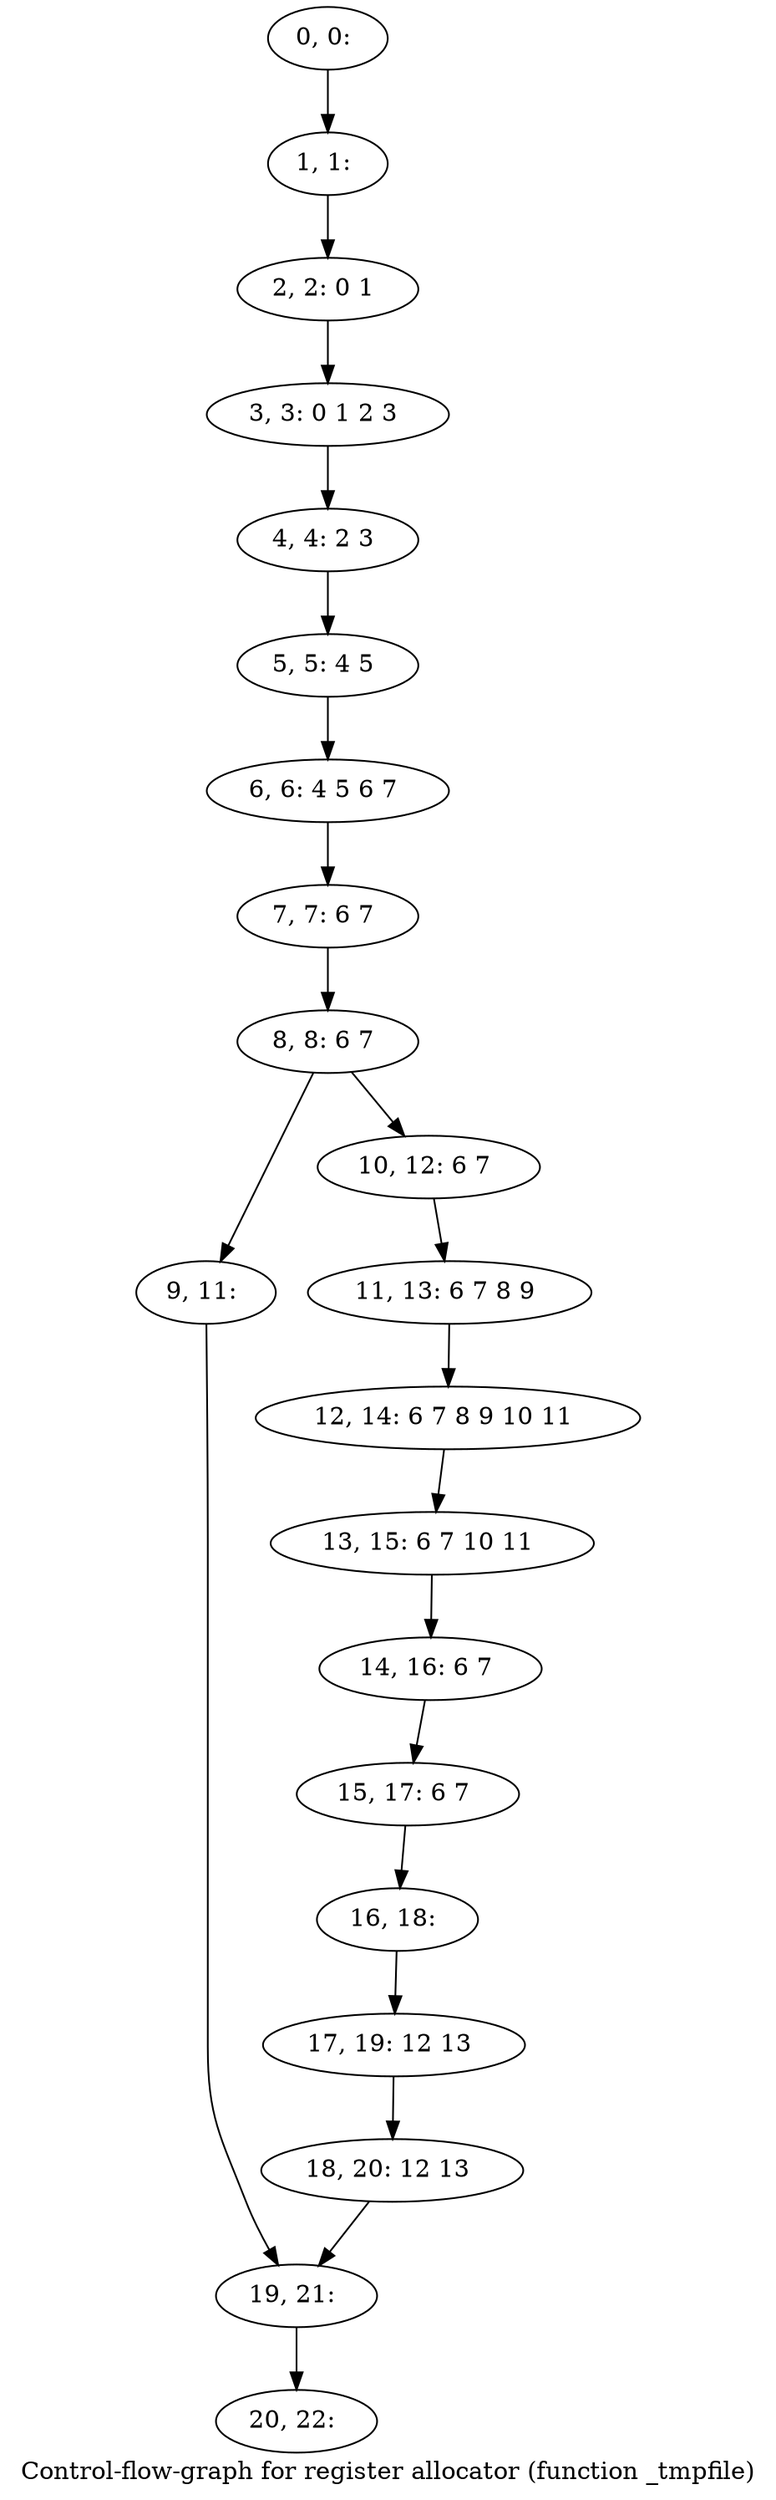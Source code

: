 digraph G {
graph [label="Control-flow-graph for register allocator (function _tmpfile)"]
0[label="0, 0: "];
1[label="1, 1: "];
2[label="2, 2: 0 1 "];
3[label="3, 3: 0 1 2 3 "];
4[label="4, 4: 2 3 "];
5[label="5, 5: 4 5 "];
6[label="6, 6: 4 5 6 7 "];
7[label="7, 7: 6 7 "];
8[label="8, 8: 6 7 "];
9[label="9, 11: "];
10[label="10, 12: 6 7 "];
11[label="11, 13: 6 7 8 9 "];
12[label="12, 14: 6 7 8 9 10 11 "];
13[label="13, 15: 6 7 10 11 "];
14[label="14, 16: 6 7 "];
15[label="15, 17: 6 7 "];
16[label="16, 18: "];
17[label="17, 19: 12 13 "];
18[label="18, 20: 12 13 "];
19[label="19, 21: "];
20[label="20, 22: "];
0->1 ;
1->2 ;
2->3 ;
3->4 ;
4->5 ;
5->6 ;
6->7 ;
7->8 ;
8->9 ;
8->10 ;
9->19 ;
10->11 ;
11->12 ;
12->13 ;
13->14 ;
14->15 ;
15->16 ;
16->17 ;
17->18 ;
18->19 ;
19->20 ;
}

